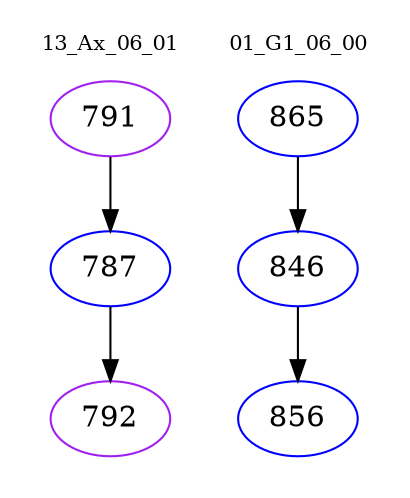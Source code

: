 digraph{
subgraph cluster_0 {
color = white
label = "13_Ax_06_01";
fontsize=10;
T0_791 [label="791", color="purple"]
T0_791 -> T0_787 [color="black"]
T0_787 [label="787", color="blue"]
T0_787 -> T0_792 [color="black"]
T0_792 [label="792", color="purple"]
}
subgraph cluster_1 {
color = white
label = "01_G1_06_00";
fontsize=10;
T1_865 [label="865", color="blue"]
T1_865 -> T1_846 [color="black"]
T1_846 [label="846", color="blue"]
T1_846 -> T1_856 [color="black"]
T1_856 [label="856", color="blue"]
}
}
